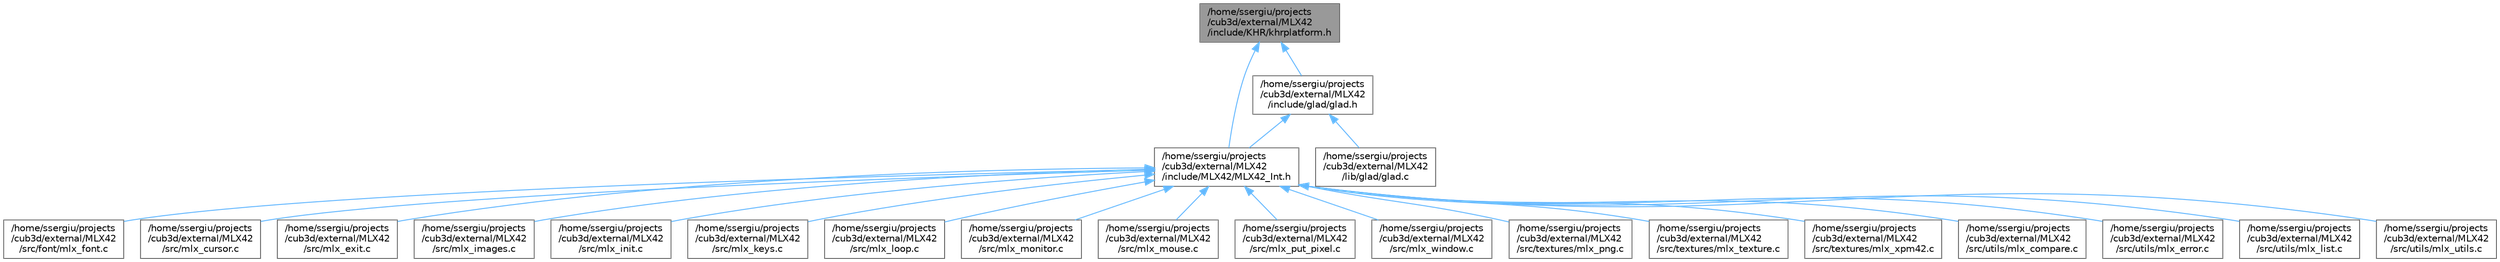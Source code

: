digraph "/home/ssergiu/projects/cub3d/external/MLX42/include/KHR/khrplatform.h"
{
 // INTERACTIVE_SVG=YES
 // LATEX_PDF_SIZE
  bgcolor="transparent";
  edge [fontname=Helvetica,fontsize=10,labelfontname=Helvetica,labelfontsize=10];
  node [fontname=Helvetica,fontsize=10,shape=box,height=0.2,width=0.4];
  Node1 [label="/home/ssergiu/projects\l/cub3d/external/MLX42\l/include/KHR/khrplatform.h",height=0.2,width=0.4,color="gray40", fillcolor="grey60", style="filled", fontcolor="black",tooltip=" "];
  Node1 -> Node2 [dir="back",color="steelblue1",style="solid"];
  Node2 [label="/home/ssergiu/projects\l/cub3d/external/MLX42\l/include/MLX42/MLX42_Int.h",height=0.2,width=0.4,color="grey40", fillcolor="white", style="filled",URL="$MLX42__Int_8h.html",tooltip=" "];
  Node2 -> Node3 [dir="back",color="steelblue1",style="solid"];
  Node3 [label="/home/ssergiu/projects\l/cub3d/external/MLX42\l/src/font/mlx_font.c",height=0.2,width=0.4,color="grey40", fillcolor="white", style="filled",URL="$mlx__font_8c.html",tooltip=" "];
  Node2 -> Node4 [dir="back",color="steelblue1",style="solid"];
  Node4 [label="/home/ssergiu/projects\l/cub3d/external/MLX42\l/src/mlx_cursor.c",height=0.2,width=0.4,color="grey40", fillcolor="white", style="filled",URL="$mlx__cursor_8c.html",tooltip=" "];
  Node2 -> Node5 [dir="back",color="steelblue1",style="solid"];
  Node5 [label="/home/ssergiu/projects\l/cub3d/external/MLX42\l/src/mlx_exit.c",height=0.2,width=0.4,color="grey40", fillcolor="white", style="filled",URL="$mlx__exit_8c.html",tooltip=" "];
  Node2 -> Node6 [dir="back",color="steelblue1",style="solid"];
  Node6 [label="/home/ssergiu/projects\l/cub3d/external/MLX42\l/src/mlx_images.c",height=0.2,width=0.4,color="grey40", fillcolor="white", style="filled",URL="$mlx__images_8c.html",tooltip=" "];
  Node2 -> Node7 [dir="back",color="steelblue1",style="solid"];
  Node7 [label="/home/ssergiu/projects\l/cub3d/external/MLX42\l/src/mlx_init.c",height=0.2,width=0.4,color="grey40", fillcolor="white", style="filled",URL="$mlx__init_8c.html",tooltip=" "];
  Node2 -> Node8 [dir="back",color="steelblue1",style="solid"];
  Node8 [label="/home/ssergiu/projects\l/cub3d/external/MLX42\l/src/mlx_keys.c",height=0.2,width=0.4,color="grey40", fillcolor="white", style="filled",URL="$mlx__keys_8c.html",tooltip=" "];
  Node2 -> Node9 [dir="back",color="steelblue1",style="solid"];
  Node9 [label="/home/ssergiu/projects\l/cub3d/external/MLX42\l/src/mlx_loop.c",height=0.2,width=0.4,color="grey40", fillcolor="white", style="filled",URL="$mlx__loop_8c.html",tooltip=" "];
  Node2 -> Node10 [dir="back",color="steelblue1",style="solid"];
  Node10 [label="/home/ssergiu/projects\l/cub3d/external/MLX42\l/src/mlx_monitor.c",height=0.2,width=0.4,color="grey40", fillcolor="white", style="filled",URL="$mlx__monitor_8c.html",tooltip=" "];
  Node2 -> Node11 [dir="back",color="steelblue1",style="solid"];
  Node11 [label="/home/ssergiu/projects\l/cub3d/external/MLX42\l/src/mlx_mouse.c",height=0.2,width=0.4,color="grey40", fillcolor="white", style="filled",URL="$mlx__mouse_8c.html",tooltip=" "];
  Node2 -> Node12 [dir="back",color="steelblue1",style="solid"];
  Node12 [label="/home/ssergiu/projects\l/cub3d/external/MLX42\l/src/mlx_put_pixel.c",height=0.2,width=0.4,color="grey40", fillcolor="white", style="filled",URL="$mlx__put__pixel_8c.html",tooltip=" "];
  Node2 -> Node13 [dir="back",color="steelblue1",style="solid"];
  Node13 [label="/home/ssergiu/projects\l/cub3d/external/MLX42\l/src/mlx_window.c",height=0.2,width=0.4,color="grey40", fillcolor="white", style="filled",URL="$mlx__window_8c.html",tooltip=" "];
  Node2 -> Node14 [dir="back",color="steelblue1",style="solid"];
  Node14 [label="/home/ssergiu/projects\l/cub3d/external/MLX42\l/src/textures/mlx_png.c",height=0.2,width=0.4,color="grey40", fillcolor="white", style="filled",URL="$mlx__png_8c.html",tooltip=" "];
  Node2 -> Node15 [dir="back",color="steelblue1",style="solid"];
  Node15 [label="/home/ssergiu/projects\l/cub3d/external/MLX42\l/src/textures/mlx_texture.c",height=0.2,width=0.4,color="grey40", fillcolor="white", style="filled",URL="$mlx__texture_8c.html",tooltip=" "];
  Node2 -> Node16 [dir="back",color="steelblue1",style="solid"];
  Node16 [label="/home/ssergiu/projects\l/cub3d/external/MLX42\l/src/textures/mlx_xpm42.c",height=0.2,width=0.4,color="grey40", fillcolor="white", style="filled",URL="$mlx__xpm42_8c.html",tooltip=" "];
  Node2 -> Node17 [dir="back",color="steelblue1",style="solid"];
  Node17 [label="/home/ssergiu/projects\l/cub3d/external/MLX42\l/src/utils/mlx_compare.c",height=0.2,width=0.4,color="grey40", fillcolor="white", style="filled",URL="$mlx__compare_8c.html",tooltip=" "];
  Node2 -> Node18 [dir="back",color="steelblue1",style="solid"];
  Node18 [label="/home/ssergiu/projects\l/cub3d/external/MLX42\l/src/utils/mlx_error.c",height=0.2,width=0.4,color="grey40", fillcolor="white", style="filled",URL="$mlx__error_8c.html",tooltip=" "];
  Node2 -> Node19 [dir="back",color="steelblue1",style="solid"];
  Node19 [label="/home/ssergiu/projects\l/cub3d/external/MLX42\l/src/utils/mlx_list.c",height=0.2,width=0.4,color="grey40", fillcolor="white", style="filled",URL="$mlx__list_8c.html",tooltip=" "];
  Node2 -> Node20 [dir="back",color="steelblue1",style="solid"];
  Node20 [label="/home/ssergiu/projects\l/cub3d/external/MLX42\l/src/utils/mlx_utils.c",height=0.2,width=0.4,color="grey40", fillcolor="white", style="filled",URL="$mlx__utils_8c.html",tooltip=" "];
  Node1 -> Node21 [dir="back",color="steelblue1",style="solid"];
  Node21 [label="/home/ssergiu/projects\l/cub3d/external/MLX42\l/include/glad/glad.h",height=0.2,width=0.4,color="grey40", fillcolor="white", style="filled",URL="$glad_8h.html",tooltip=" "];
  Node21 -> Node2 [dir="back",color="steelblue1",style="solid"];
  Node21 -> Node22 [dir="back",color="steelblue1",style="solid"];
  Node22 [label="/home/ssergiu/projects\l/cub3d/external/MLX42\l/lib/glad/glad.c",height=0.2,width=0.4,color="grey40", fillcolor="white", style="filled",URL="$glad_8c.html",tooltip=" "];
}

